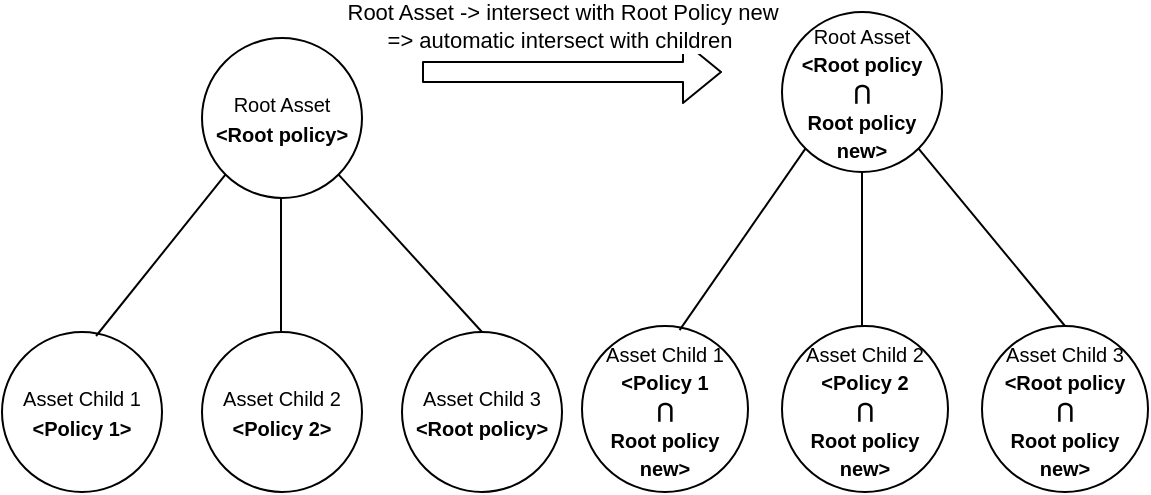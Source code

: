 <mxfile version="13.0.1" type="device"><diagram name="Page-1" id="b5b7bab2-c9e2-2cf4-8b2a-24fd1a2a6d21"><mxGraphModel dx="1422" dy="738" grid="1" gridSize="10" guides="1" tooltips="1" connect="1" arrows="1" fold="1" page="1" pageScale="1" pageWidth="583" pageHeight="413" background="#ffffff" math="0" shadow="0"><root><mxCell id="0"/><mxCell id="1" parent="0"/><mxCell id="4tb1zO24iRlImB3lVsq8-49" value="&lt;font style=&quot;font-size: 10px&quot;&gt;Root Asset&lt;br&gt;&lt;b&gt;&amp;lt;Root policy&amp;gt;&lt;/b&gt;&lt;br&gt;&lt;/font&gt;" style="ellipse;whiteSpace=wrap;html=1;aspect=fixed;" parent="1" vertex="1"><mxGeometry x="100" y="33" width="80" height="80" as="geometry"/></mxCell><mxCell id="4tb1zO24iRlImB3lVsq8-50" value="&lt;font style=&quot;font-size: 10px&quot;&gt;Asset Child 1&lt;br&gt;&lt;b&gt;&amp;lt;Policy 1&amp;gt;&lt;/b&gt;&lt;/font&gt;" style="ellipse;whiteSpace=wrap;html=1;aspect=fixed;" parent="1" vertex="1"><mxGeometry y="180" width="80" height="80" as="geometry"/></mxCell><mxCell id="4tb1zO24iRlImB3lVsq8-51" value="&lt;font style=&quot;font-size: 10px&quot;&gt;Asset Child 3&lt;br&gt;&lt;b&gt;&amp;lt;Root policy&amp;gt;&lt;/b&gt;&lt;/font&gt;" style="ellipse;whiteSpace=wrap;html=1;aspect=fixed;" parent="1" vertex="1"><mxGeometry x="200" y="180" width="80" height="80" as="geometry"/></mxCell><mxCell id="4tb1zO24iRlImB3lVsq8-52" value="" style="endArrow=none;html=1;entryX=0;entryY=1;entryDx=0;entryDy=0;exitX=0.588;exitY=0.025;exitDx=0;exitDy=0;exitPerimeter=0;" parent="1" source="4tb1zO24iRlImB3lVsq8-50" target="4tb1zO24iRlImB3lVsq8-49" edge="1"><mxGeometry width="50" height="50" relative="1" as="geometry"><mxPoint x="190" y="293" as="sourcePoint"/><mxPoint x="240" y="243" as="targetPoint"/></mxGeometry></mxCell><mxCell id="4tb1zO24iRlImB3lVsq8-53" value="" style="endArrow=none;html=1;entryX=1;entryY=1;entryDx=0;entryDy=0;exitX=0.5;exitY=0;exitDx=0;exitDy=0;" parent="1" source="4tb1zO24iRlImB3lVsq8-51" target="4tb1zO24iRlImB3lVsq8-49" edge="1"><mxGeometry width="50" height="50" relative="1" as="geometry"><mxPoint x="77.04" y="195" as="sourcePoint"/><mxPoint x="121.716" y="111.284" as="targetPoint"/></mxGeometry></mxCell><mxCell id="4tb1zO24iRlImB3lVsq8-59" value="&lt;font style=&quot;font-size: 10px&quot;&gt;Root Asset&lt;br&gt;&lt;b&gt;&amp;lt;Root policy&lt;br&gt;&lt;span style=&quot;font-family: &amp;#34;arial&amp;#34; , sans-serif ; text-align: left&quot;&gt;⋂&lt;br&gt;&lt;/span&gt;Root policy&lt;br&gt;new&amp;gt;&lt;/b&gt;&lt;br&gt;&lt;/font&gt;" style="ellipse;whiteSpace=wrap;html=1;aspect=fixed;" parent="1" vertex="1"><mxGeometry x="390" y="20" width="80" height="80" as="geometry"/></mxCell><mxCell id="4tb1zO24iRlImB3lVsq8-60" value="&lt;font style=&quot;font-size: 10px&quot;&gt;Asset Child 1&lt;br&gt;&lt;b&gt;&amp;lt;Policy 1&lt;br&gt;&lt;span style=&quot;font-family: &amp;#34;arial&amp;#34; , sans-serif ; text-align: left&quot;&gt;⋂&lt;br&gt;&lt;/span&gt;Root policy new&amp;gt;&lt;/b&gt;&lt;/font&gt;" style="ellipse;whiteSpace=wrap;html=1;aspect=fixed;" parent="1" vertex="1"><mxGeometry x="290" y="177" width="83" height="83" as="geometry"/></mxCell><mxCell id="4tb1zO24iRlImB3lVsq8-61" value="&lt;font style=&quot;font-size: 10px&quot;&gt;Asset Child 3&lt;br&gt;&lt;b&gt;&amp;lt;Root policy&lt;br&gt;&lt;span style=&quot;font-family: &amp;#34;arial&amp;#34; , sans-serif ; text-align: left&quot;&gt;⋂&lt;br&gt;&lt;/span&gt;Root policy&lt;br&gt;new&amp;gt;&lt;/b&gt;&lt;br&gt;&lt;/font&gt;" style="ellipse;whiteSpace=wrap;html=1;aspect=fixed;" parent="1" vertex="1"><mxGeometry x="490" y="177" width="83" height="83" as="geometry"/></mxCell><mxCell id="4tb1zO24iRlImB3lVsq8-62" value="" style="endArrow=none;html=1;entryX=0;entryY=1;entryDx=0;entryDy=0;exitX=0.588;exitY=0.025;exitDx=0;exitDy=0;exitPerimeter=0;" parent="1" source="4tb1zO24iRlImB3lVsq8-60" target="4tb1zO24iRlImB3lVsq8-59" edge="1"><mxGeometry width="50" height="50" relative="1" as="geometry"><mxPoint x="480" y="290" as="sourcePoint"/><mxPoint x="530" y="240" as="targetPoint"/></mxGeometry></mxCell><mxCell id="4tb1zO24iRlImB3lVsq8-63" value="" style="endArrow=none;html=1;entryX=1;entryY=1;entryDx=0;entryDy=0;exitX=0.5;exitY=0;exitDx=0;exitDy=0;" parent="1" source="4tb1zO24iRlImB3lVsq8-61" target="4tb1zO24iRlImB3lVsq8-59" edge="1"><mxGeometry width="50" height="50" relative="1" as="geometry"><mxPoint x="367.04" y="192" as="sourcePoint"/><mxPoint x="411.716" y="108.284" as="targetPoint"/></mxGeometry></mxCell><mxCell id="4tb1zO24iRlImB3lVsq8-67" value="Root Asset -&amp;gt; intersect with Root Policy new&lt;br&gt;=&amp;gt; automatic intersect with children&amp;nbsp;" style="shape=flexArrow;endArrow=classic;html=1;strokeWidth=1;" parent="1" edge="1"><mxGeometry x="-0.067" y="23" width="50" height="50" relative="1" as="geometry"><mxPoint x="210" y="50" as="sourcePoint"/><mxPoint x="360" y="50" as="targetPoint"/><mxPoint as="offset"/></mxGeometry></mxCell><mxCell id="VT9rc9POSspRQUAnz91J-1" value="" style="endArrow=none;html=1;entryX=0.5;entryY=1;entryDx=0;entryDy=0;" edge="1" parent="1" target="4tb1zO24iRlImB3lVsq8-59"><mxGeometry width="50" height="50" relative="1" as="geometry"><mxPoint x="430" y="180" as="sourcePoint"/><mxPoint x="468.284" y="108.284" as="targetPoint"/></mxGeometry></mxCell><mxCell id="VT9rc9POSspRQUAnz91J-2" value="" style="endArrow=none;html=1;entryX=0.5;entryY=1;entryDx=0;entryDy=0;" edge="1" parent="1"><mxGeometry width="50" height="50" relative="1" as="geometry"><mxPoint x="139.5" y="183" as="sourcePoint"/><mxPoint x="139.5" y="113" as="targetPoint"/></mxGeometry></mxCell><mxCell id="VT9rc9POSspRQUAnz91J-3" value="&lt;font style=&quot;font-size: 10px&quot;&gt;Asset Child 2&lt;br&gt;&lt;b&gt;&amp;lt;Policy 2&amp;gt;&lt;/b&gt;&lt;/font&gt;" style="ellipse;whiteSpace=wrap;html=1;aspect=fixed;" vertex="1" parent="1"><mxGeometry x="100" y="180" width="80" height="80" as="geometry"/></mxCell><mxCell id="VT9rc9POSspRQUAnz91J-4" value="&lt;font style=&quot;font-size: 10px&quot;&gt;Asset Child 2&lt;br&gt;&lt;b&gt;&amp;lt;Policy 2&lt;br&gt;&lt;span style=&quot;font-family: &amp;#34;arial&amp;#34; , sans-serif ; text-align: left&quot;&gt;⋂&lt;br&gt;&lt;/span&gt;Root policy new&amp;gt;&lt;/b&gt;&lt;br&gt;&lt;/font&gt;" style="ellipse;whiteSpace=wrap;html=1;aspect=fixed;" vertex="1" parent="1"><mxGeometry x="390" y="177" width="83" height="83" as="geometry"/></mxCell></root></mxGraphModel></diagram></mxfile>